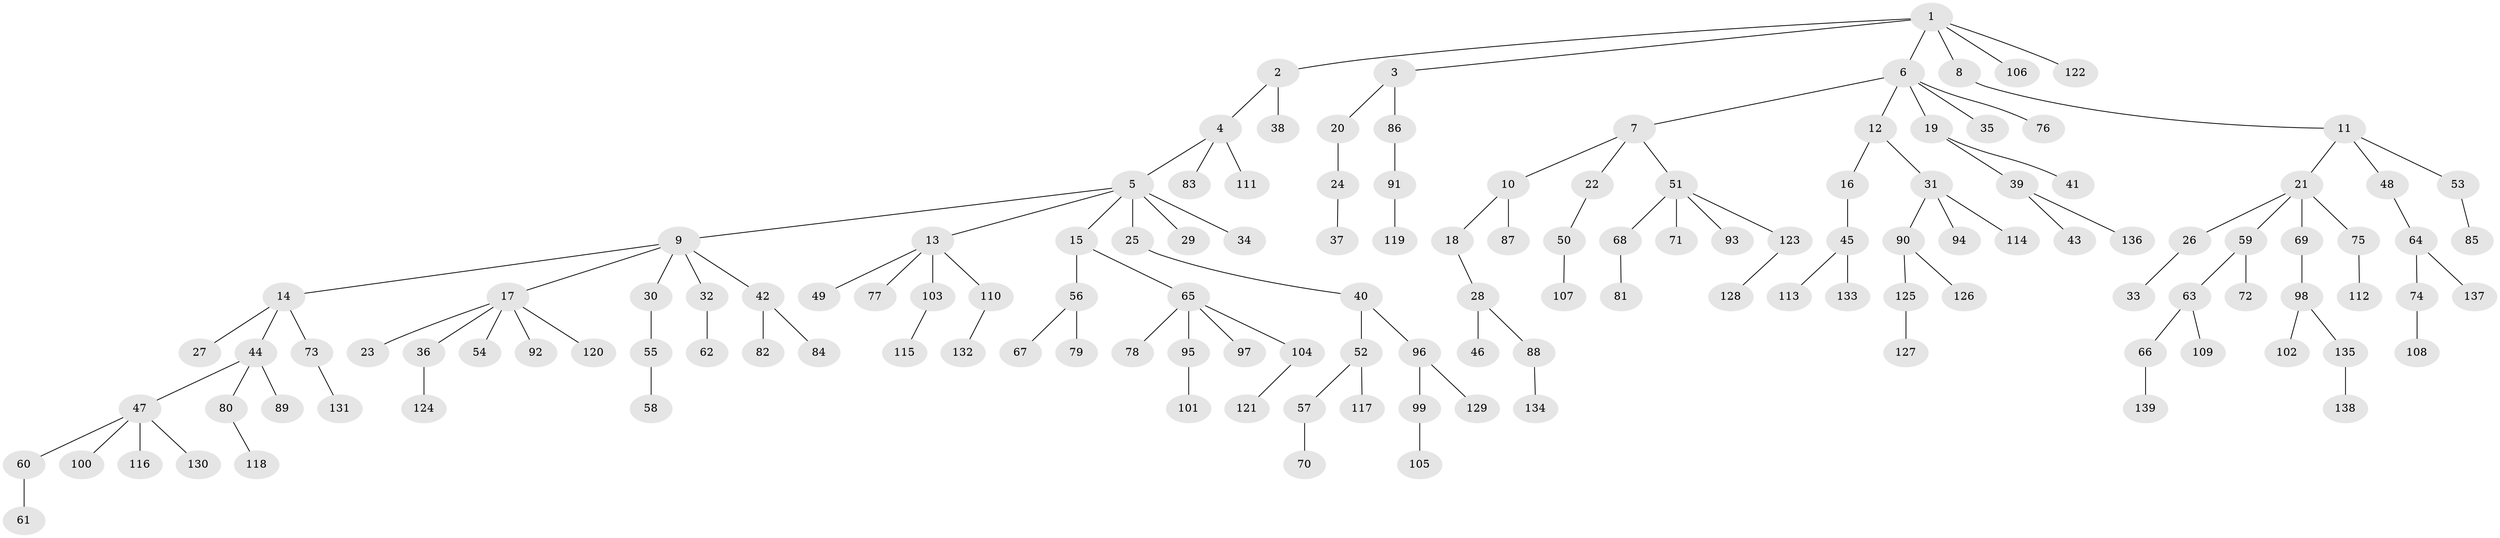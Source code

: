 // coarse degree distribution, {1: 0.7681159420289855, 2: 0.15942028985507245, 6: 0.014492753623188406, 10: 0.014492753623188406, 4: 0.014492753623188406, 5: 0.014492753623188406, 36: 0.014492753623188406}
// Generated by graph-tools (version 1.1) at 2025/56/03/04/25 21:56:43]
// undirected, 139 vertices, 138 edges
graph export_dot {
graph [start="1"]
  node [color=gray90,style=filled];
  1;
  2;
  3;
  4;
  5;
  6;
  7;
  8;
  9;
  10;
  11;
  12;
  13;
  14;
  15;
  16;
  17;
  18;
  19;
  20;
  21;
  22;
  23;
  24;
  25;
  26;
  27;
  28;
  29;
  30;
  31;
  32;
  33;
  34;
  35;
  36;
  37;
  38;
  39;
  40;
  41;
  42;
  43;
  44;
  45;
  46;
  47;
  48;
  49;
  50;
  51;
  52;
  53;
  54;
  55;
  56;
  57;
  58;
  59;
  60;
  61;
  62;
  63;
  64;
  65;
  66;
  67;
  68;
  69;
  70;
  71;
  72;
  73;
  74;
  75;
  76;
  77;
  78;
  79;
  80;
  81;
  82;
  83;
  84;
  85;
  86;
  87;
  88;
  89;
  90;
  91;
  92;
  93;
  94;
  95;
  96;
  97;
  98;
  99;
  100;
  101;
  102;
  103;
  104;
  105;
  106;
  107;
  108;
  109;
  110;
  111;
  112;
  113;
  114;
  115;
  116;
  117;
  118;
  119;
  120;
  121;
  122;
  123;
  124;
  125;
  126;
  127;
  128;
  129;
  130;
  131;
  132;
  133;
  134;
  135;
  136;
  137;
  138;
  139;
  1 -- 2;
  1 -- 3;
  1 -- 6;
  1 -- 8;
  1 -- 106;
  1 -- 122;
  2 -- 4;
  2 -- 38;
  3 -- 20;
  3 -- 86;
  4 -- 5;
  4 -- 83;
  4 -- 111;
  5 -- 9;
  5 -- 13;
  5 -- 15;
  5 -- 25;
  5 -- 29;
  5 -- 34;
  6 -- 7;
  6 -- 12;
  6 -- 19;
  6 -- 35;
  6 -- 76;
  7 -- 10;
  7 -- 22;
  7 -- 51;
  8 -- 11;
  9 -- 14;
  9 -- 17;
  9 -- 30;
  9 -- 32;
  9 -- 42;
  10 -- 18;
  10 -- 87;
  11 -- 21;
  11 -- 48;
  11 -- 53;
  12 -- 16;
  12 -- 31;
  13 -- 49;
  13 -- 77;
  13 -- 103;
  13 -- 110;
  14 -- 27;
  14 -- 44;
  14 -- 73;
  15 -- 56;
  15 -- 65;
  16 -- 45;
  17 -- 23;
  17 -- 36;
  17 -- 54;
  17 -- 92;
  17 -- 120;
  18 -- 28;
  19 -- 39;
  19 -- 41;
  20 -- 24;
  21 -- 26;
  21 -- 59;
  21 -- 69;
  21 -- 75;
  22 -- 50;
  24 -- 37;
  25 -- 40;
  26 -- 33;
  28 -- 46;
  28 -- 88;
  30 -- 55;
  31 -- 90;
  31 -- 94;
  31 -- 114;
  32 -- 62;
  36 -- 124;
  39 -- 43;
  39 -- 136;
  40 -- 52;
  40 -- 96;
  42 -- 82;
  42 -- 84;
  44 -- 47;
  44 -- 80;
  44 -- 89;
  45 -- 113;
  45 -- 133;
  47 -- 60;
  47 -- 100;
  47 -- 116;
  47 -- 130;
  48 -- 64;
  50 -- 107;
  51 -- 68;
  51 -- 71;
  51 -- 93;
  51 -- 123;
  52 -- 57;
  52 -- 117;
  53 -- 85;
  55 -- 58;
  56 -- 67;
  56 -- 79;
  57 -- 70;
  59 -- 63;
  59 -- 72;
  60 -- 61;
  63 -- 66;
  63 -- 109;
  64 -- 74;
  64 -- 137;
  65 -- 78;
  65 -- 95;
  65 -- 97;
  65 -- 104;
  66 -- 139;
  68 -- 81;
  69 -- 98;
  73 -- 131;
  74 -- 108;
  75 -- 112;
  80 -- 118;
  86 -- 91;
  88 -- 134;
  90 -- 125;
  90 -- 126;
  91 -- 119;
  95 -- 101;
  96 -- 99;
  96 -- 129;
  98 -- 102;
  98 -- 135;
  99 -- 105;
  103 -- 115;
  104 -- 121;
  110 -- 132;
  123 -- 128;
  125 -- 127;
  135 -- 138;
}
